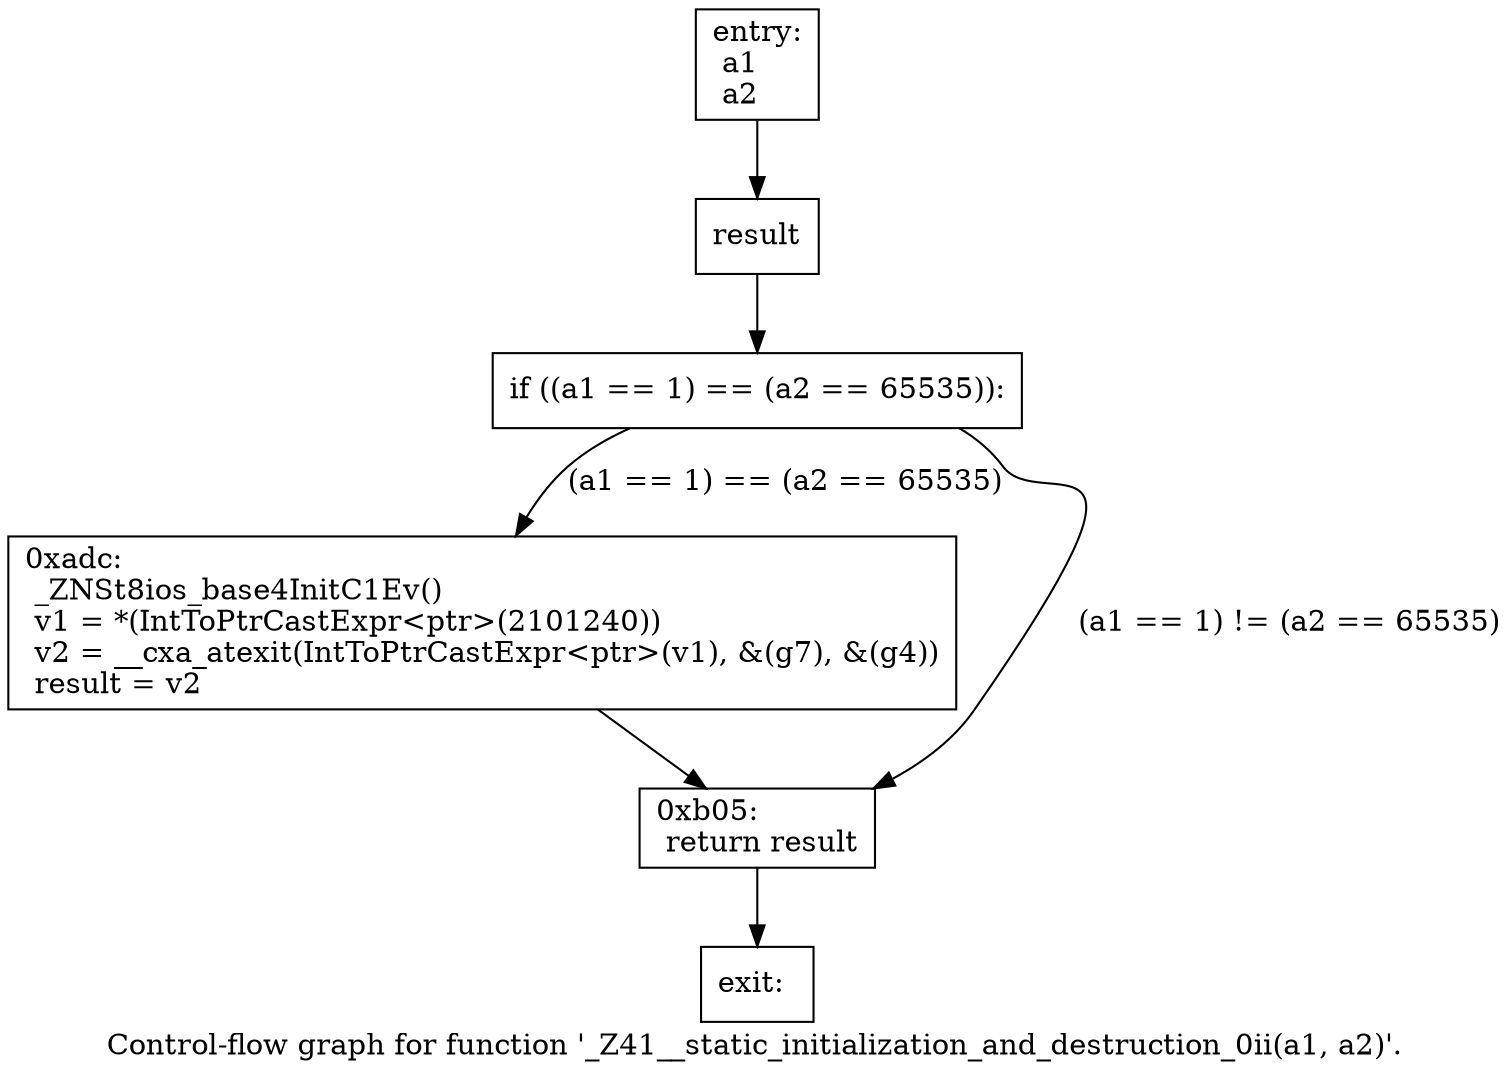 digraph "Control-flow graph for function '_Z41__static_initialization_and_destruction_0ii(a1, a2)'." {
  label="Control-flow graph for function '_Z41__static_initialization_and_destruction_0ii(a1, a2)'.";
  node [shape=record];

  Node140736619792624 [label="{entry:\l  a1\l  a2\l}"];
  Node140736619792624 -> Node140736622420592;
  Node140736622420592 [label="{  result\l}"];
  Node140736622420592 -> Node140736622309584;
  Node140736622309584 [label="{  if ((a1 == 1) == (a2 == 65535)):\l}"];
  Node140736622309584 -> Node140736622229424 [label="(a1 == 1) == (a2 == 65535)"];
  Node140736622309584 -> Node140736622313120 [label="(a1 == 1) != (a2 == 65535)"];
  Node140736622229424 [label="{0xadc:\l  _ZNSt8ios_base4InitC1Ev()\l  v1 = *(IntToPtrCastExpr\<ptr\>(2101240))\l  v2 = __cxa_atexit(IntToPtrCastExpr\<ptr\>(v1), &(g7), &(g4))\l  result = v2\l}"];
  Node140736622229424 -> Node140736622313120;
  Node140736622313120 [label="{0xb05:\l  return result\l}"];
  Node140736622313120 -> Node140736622216288;
  Node140736622216288 [label="{exit:\l}"];

}
